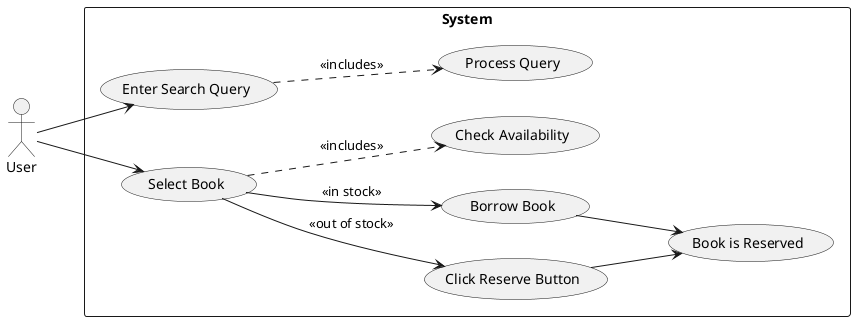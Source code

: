 @startuml
left to right direction
actor :User:

rectangle "System" {
    (Enter Search Query) as search
    (Select Book) as sb
    (Click Reserve Button) as reserve
    (Borrow Book) as borrow
    (Book is Reserved) as reserved
    (Process Query) as pq
    (Check Availability) as ca
}

User --> search
search ..> pq: <<includes>>

User --> sb
sb --> reserve : <<out of stock>>
sb --> borrow : <<in stock>>
sb ..> ca : <<includes>>

reserve --> reserved
borrow --> reserved
@enduml
